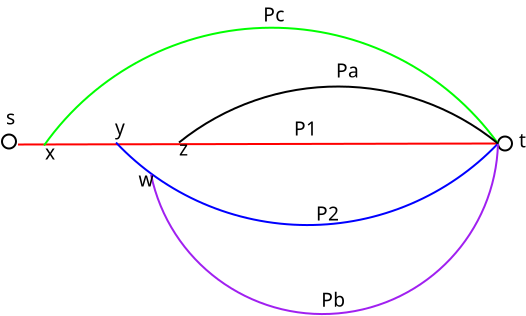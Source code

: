 <?xml version="1.0" encoding="UTF-8"?>
<dia:diagram xmlns:dia="http://www.lysator.liu.se/~alla/dia/">
  <dia:layer name="Background" visible="true">
    <dia:object type="Standard - Ellipse" version="0" id="O0">
      <dia:attribute name="obj_pos">
        <dia:point val="4.85,6.55"/>
      </dia:attribute>
      <dia:attribute name="obj_bb">
        <dia:rectangle val="4.8,6.5;5.6,7.3"/>
      </dia:attribute>
      <dia:attribute name="elem_corner">
        <dia:point val="4.85,6.55"/>
      </dia:attribute>
      <dia:attribute name="elem_width">
        <dia:real val="0.7"/>
      </dia:attribute>
      <dia:attribute name="elem_height">
        <dia:real val="0.7"/>
      </dia:attribute>
      <dia:attribute name="aspect">
        <dia:enum val="2"/>
      </dia:attribute>
    </dia:object>
    <dia:object type="Standard - Ellipse" version="0" id="O1">
      <dia:attribute name="obj_pos">
        <dia:point val="29.65,6.65"/>
      </dia:attribute>
      <dia:attribute name="obj_bb">
        <dia:rectangle val="29.6,6.6;30.4,7.4"/>
      </dia:attribute>
      <dia:attribute name="elem_corner">
        <dia:point val="29.65,6.65"/>
      </dia:attribute>
      <dia:attribute name="elem_width">
        <dia:real val="0.7"/>
      </dia:attribute>
      <dia:attribute name="elem_height">
        <dia:real val="0.7"/>
      </dia:attribute>
      <dia:attribute name="aspect">
        <dia:enum val="2"/>
      </dia:attribute>
    </dia:object>
    <dia:object type="Standard - Line" version="0" id="O2">
      <dia:attribute name="obj_pos">
        <dia:point val="5.65,7.05"/>
      </dia:attribute>
      <dia:attribute name="obj_bb">
        <dia:rectangle val="5.6,6.95;29.7,7.1"/>
      </dia:attribute>
      <dia:attribute name="conn_endpoints">
        <dia:point val="5.65,7.05"/>
        <dia:point val="29.65,7"/>
      </dia:attribute>
      <dia:attribute name="numcp">
        <dia:int val="1"/>
      </dia:attribute>
      <dia:attribute name="line_color">
        <dia:color val="#ff0000"/>
      </dia:attribute>
      <dia:connections>
        <dia:connection handle="1" to="O1" connection="3"/>
      </dia:connections>
    </dia:object>
    <dia:object type="Standard - Arc" version="0" id="O3">
      <dia:attribute name="obj_pos">
        <dia:point val="10.55,6.95"/>
      </dia:attribute>
      <dia:attribute name="obj_bb">
        <dia:rectangle val="10.5,6.9;29.7,11.127"/>
      </dia:attribute>
      <dia:attribute name="conn_endpoints">
        <dia:point val="10.55,6.95"/>
        <dia:point val="29.65,7"/>
      </dia:attribute>
      <dia:attribute name="arc_color">
        <dia:color val="#0000ff"/>
      </dia:attribute>
      <dia:attribute name="curve_distance">
        <dia:real val="4.102"/>
      </dia:attribute>
      <dia:connections>
        <dia:connection handle="1" to="O1" connection="3"/>
      </dia:connections>
    </dia:object>
    <dia:object type="Standard - Arc" version="0" id="O4">
      <dia:attribute name="obj_pos">
        <dia:point val="12.3,8.55"/>
      </dia:attribute>
      <dia:attribute name="obj_bb">
        <dia:rectangle val="12.246,6.946;29.704,15.577"/>
      </dia:attribute>
      <dia:attribute name="conn_endpoints">
        <dia:point val="12.3,8.55"/>
        <dia:point val="29.65,7"/>
      </dia:attribute>
      <dia:attribute name="arc_color">
        <dia:color val="#a020f0"/>
      </dia:attribute>
      <dia:attribute name="curve_distance">
        <dia:real val="7.748"/>
      </dia:attribute>
      <dia:connections>
        <dia:connection handle="1" to="O1" connection="3"/>
      </dia:connections>
    </dia:object>
    <dia:object type="Standard - Arc" version="0" id="O5">
      <dia:attribute name="obj_pos">
        <dia:point val="6.95,7.1"/>
      </dia:attribute>
      <dia:attribute name="obj_bb">
        <dia:rectangle val="6.9,1.161;29.7,7.15"/>
      </dia:attribute>
      <dia:attribute name="conn_endpoints">
        <dia:point val="6.95,7.1"/>
        <dia:point val="29.65,7"/>
      </dia:attribute>
      <dia:attribute name="arc_color">
        <dia:color val="#00ff00"/>
      </dia:attribute>
      <dia:attribute name="curve_distance">
        <dia:real val="-5.839"/>
      </dia:attribute>
      <dia:connections>
        <dia:connection handle="1" to="O1" connection="3"/>
      </dia:connections>
    </dia:object>
    <dia:object type="Standard - Arc" version="0" id="O6">
      <dia:attribute name="obj_pos">
        <dia:point val="13.7,6.95"/>
      </dia:attribute>
      <dia:attribute name="obj_bb">
        <dia:rectangle val="13.65,4.101;29.7,7.05"/>
      </dia:attribute>
      <dia:attribute name="conn_endpoints">
        <dia:point val="13.7,6.95"/>
        <dia:point val="29.65,7"/>
      </dia:attribute>
      <dia:attribute name="curve_distance">
        <dia:real val="-2.824"/>
      </dia:attribute>
      <dia:connections>
        <dia:connection handle="1" to="O1" connection="3"/>
      </dia:connections>
    </dia:object>
    <dia:group>
      <dia:object type="Standard - Text" version="1" id="O7">
        <dia:attribute name="obj_pos">
          <dia:point val="5.05,6.05"/>
        </dia:attribute>
        <dia:attribute name="obj_bb">
          <dia:rectangle val="5.05,5.237;5.505,6.645"/>
        </dia:attribute>
        <dia:attribute name="text">
          <dia:composite type="text">
            <dia:attribute name="string">
              <dia:string>#s#</dia:string>
            </dia:attribute>
            <dia:attribute name="font">
              <dia:font family="sans" style="0" name="Helvetica"/>
            </dia:attribute>
            <dia:attribute name="height">
              <dia:real val="1.2"/>
            </dia:attribute>
            <dia:attribute name="pos">
              <dia:point val="5.05,6.05"/>
            </dia:attribute>
            <dia:attribute name="color">
              <dia:color val="#000000"/>
            </dia:attribute>
            <dia:attribute name="alignment">
              <dia:enum val="0"/>
            </dia:attribute>
          </dia:composite>
        </dia:attribute>
        <dia:attribute name="valign">
          <dia:enum val="3"/>
        </dia:attribute>
      </dia:object>
      <dia:object type="Standard - Text" version="1" id="O8">
        <dia:attribute name="obj_pos">
          <dia:point val="30.7,7.2"/>
        </dia:attribute>
        <dia:attribute name="obj_bb">
          <dia:rectangle val="30.7,6.388;31.043,7.795"/>
        </dia:attribute>
        <dia:attribute name="text">
          <dia:composite type="text">
            <dia:attribute name="string">
              <dia:string>#t#</dia:string>
            </dia:attribute>
            <dia:attribute name="font">
              <dia:font family="sans" style="0" name="Helvetica"/>
            </dia:attribute>
            <dia:attribute name="height">
              <dia:real val="1.2"/>
            </dia:attribute>
            <dia:attribute name="pos">
              <dia:point val="30.7,7.2"/>
            </dia:attribute>
            <dia:attribute name="color">
              <dia:color val="#000000"/>
            </dia:attribute>
            <dia:attribute name="alignment">
              <dia:enum val="0"/>
            </dia:attribute>
          </dia:composite>
        </dia:attribute>
        <dia:attribute name="valign">
          <dia:enum val="3"/>
        </dia:attribute>
      </dia:object>
      <dia:object type="Standard - Text" version="1" id="O9">
        <dia:attribute name="obj_pos">
          <dia:point val="19.45,6.6"/>
        </dia:attribute>
        <dia:attribute name="obj_bb">
          <dia:rectangle val="19.45,5.787;20.535,7.195"/>
        </dia:attribute>
        <dia:attribute name="text">
          <dia:composite type="text">
            <dia:attribute name="string">
              <dia:string>#P1#</dia:string>
            </dia:attribute>
            <dia:attribute name="font">
              <dia:font family="sans" style="0" name="Helvetica"/>
            </dia:attribute>
            <dia:attribute name="height">
              <dia:real val="1.2"/>
            </dia:attribute>
            <dia:attribute name="pos">
              <dia:point val="19.45,6.6"/>
            </dia:attribute>
            <dia:attribute name="color">
              <dia:color val="#000000"/>
            </dia:attribute>
            <dia:attribute name="alignment">
              <dia:enum val="0"/>
            </dia:attribute>
          </dia:composite>
        </dia:attribute>
        <dia:attribute name="valign">
          <dia:enum val="3"/>
        </dia:attribute>
      </dia:object>
      <dia:object type="Standard - Text" version="1" id="O10">
        <dia:attribute name="obj_pos">
          <dia:point val="20.555,10.848"/>
        </dia:attribute>
        <dia:attribute name="obj_bb">
          <dia:rectangle val="20.555,10.035;21.64,11.443"/>
        </dia:attribute>
        <dia:attribute name="text">
          <dia:composite type="text">
            <dia:attribute name="string">
              <dia:string>#P2#</dia:string>
            </dia:attribute>
            <dia:attribute name="font">
              <dia:font family="sans" style="0" name="Helvetica"/>
            </dia:attribute>
            <dia:attribute name="height">
              <dia:real val="1.2"/>
            </dia:attribute>
            <dia:attribute name="pos">
              <dia:point val="20.555,10.848"/>
            </dia:attribute>
            <dia:attribute name="color">
              <dia:color val="#000000"/>
            </dia:attribute>
            <dia:attribute name="alignment">
              <dia:enum val="0"/>
            </dia:attribute>
          </dia:composite>
        </dia:attribute>
        <dia:attribute name="valign">
          <dia:enum val="3"/>
        </dia:attribute>
      </dia:object>
      <dia:object type="Standard - Text" version="1" id="O11">
        <dia:attribute name="obj_pos">
          <dia:point val="17.91,0.902"/>
        </dia:attribute>
        <dia:attribute name="obj_bb">
          <dia:rectangle val="17.91,0.09;18.918,1.498"/>
        </dia:attribute>
        <dia:attribute name="text">
          <dia:composite type="text">
            <dia:attribute name="string">
              <dia:string>#Pc#</dia:string>
            </dia:attribute>
            <dia:attribute name="font">
              <dia:font family="sans" style="0" name="Helvetica"/>
            </dia:attribute>
            <dia:attribute name="height">
              <dia:real val="1.2"/>
            </dia:attribute>
            <dia:attribute name="pos">
              <dia:point val="17.91,0.902"/>
            </dia:attribute>
            <dia:attribute name="color">
              <dia:color val="#000000"/>
            </dia:attribute>
            <dia:attribute name="alignment">
              <dia:enum val="0"/>
            </dia:attribute>
          </dia:composite>
        </dia:attribute>
        <dia:attribute name="valign">
          <dia:enum val="3"/>
        </dia:attribute>
      </dia:object>
      <dia:object type="Standard - Text" version="1" id="O12">
        <dia:attribute name="obj_pos">
          <dia:point val="20.815,15.158"/>
        </dia:attribute>
        <dia:attribute name="obj_bb">
          <dia:rectangle val="20.815,14.345;21.898,15.752"/>
        </dia:attribute>
        <dia:attribute name="text">
          <dia:composite type="text">
            <dia:attribute name="string">
              <dia:string>#Pb#</dia:string>
            </dia:attribute>
            <dia:attribute name="font">
              <dia:font family="sans" style="0" name="Helvetica"/>
            </dia:attribute>
            <dia:attribute name="height">
              <dia:real val="1.2"/>
            </dia:attribute>
            <dia:attribute name="pos">
              <dia:point val="20.815,15.158"/>
            </dia:attribute>
            <dia:attribute name="color">
              <dia:color val="#000000"/>
            </dia:attribute>
            <dia:attribute name="alignment">
              <dia:enum val="0"/>
            </dia:attribute>
          </dia:composite>
        </dia:attribute>
        <dia:attribute name="valign">
          <dia:enum val="3"/>
        </dia:attribute>
      </dia:object>
      <dia:object type="Standard - Text" version="1" id="O13">
        <dia:attribute name="obj_pos">
          <dia:point val="21.555,3.697"/>
        </dia:attribute>
        <dia:attribute name="obj_bb">
          <dia:rectangle val="21.555,2.885;22.578,4.293"/>
        </dia:attribute>
        <dia:attribute name="text">
          <dia:composite type="text">
            <dia:attribute name="string">
              <dia:string>#Pa#</dia:string>
            </dia:attribute>
            <dia:attribute name="font">
              <dia:font family="sans" style="0" name="Helvetica"/>
            </dia:attribute>
            <dia:attribute name="height">
              <dia:real val="1.2"/>
            </dia:attribute>
            <dia:attribute name="pos">
              <dia:point val="21.555,3.697"/>
            </dia:attribute>
            <dia:attribute name="color">
              <dia:color val="#000000"/>
            </dia:attribute>
            <dia:attribute name="alignment">
              <dia:enum val="0"/>
            </dia:attribute>
          </dia:composite>
        </dia:attribute>
        <dia:attribute name="valign">
          <dia:enum val="3"/>
        </dia:attribute>
      </dia:object>
      <dia:object type="Standard - Text" version="1" id="O14">
        <dia:attribute name="obj_pos">
          <dia:point val="7,7.8"/>
        </dia:attribute>
        <dia:attribute name="obj_bb">
          <dia:rectangle val="7,6.987;7.518,8.395"/>
        </dia:attribute>
        <dia:attribute name="text">
          <dia:composite type="text">
            <dia:attribute name="string">
              <dia:string>#x#</dia:string>
            </dia:attribute>
            <dia:attribute name="font">
              <dia:font family="sans" style="0" name="Helvetica"/>
            </dia:attribute>
            <dia:attribute name="height">
              <dia:real val="1.2"/>
            </dia:attribute>
            <dia:attribute name="pos">
              <dia:point val="7,7.8"/>
            </dia:attribute>
            <dia:attribute name="color">
              <dia:color val="#000000"/>
            </dia:attribute>
            <dia:attribute name="alignment">
              <dia:enum val="0"/>
            </dia:attribute>
          </dia:composite>
        </dia:attribute>
        <dia:attribute name="valign">
          <dia:enum val="3"/>
        </dia:attribute>
      </dia:object>
      <dia:object type="Standard - Text" version="1" id="O15">
        <dia:attribute name="obj_pos">
          <dia:point val="10.5,6.55"/>
        </dia:attribute>
        <dia:attribute name="obj_bb">
          <dia:rectangle val="10.5,5.737;11.018,7.145"/>
        </dia:attribute>
        <dia:attribute name="text">
          <dia:composite type="text">
            <dia:attribute name="string">
              <dia:string>#y#</dia:string>
            </dia:attribute>
            <dia:attribute name="font">
              <dia:font family="sans" style="0" name="Helvetica"/>
            </dia:attribute>
            <dia:attribute name="height">
              <dia:real val="1.2"/>
            </dia:attribute>
            <dia:attribute name="pos">
              <dia:point val="10.5,6.55"/>
            </dia:attribute>
            <dia:attribute name="color">
              <dia:color val="#000000"/>
            </dia:attribute>
            <dia:attribute name="alignment">
              <dia:enum val="0"/>
            </dia:attribute>
          </dia:composite>
        </dia:attribute>
        <dia:attribute name="valign">
          <dia:enum val="3"/>
        </dia:attribute>
      </dia:object>
      <dia:object type="Standard - Text" version="1" id="O16">
        <dia:attribute name="obj_pos">
          <dia:point val="13.7,7.6"/>
        </dia:attribute>
        <dia:attribute name="obj_bb">
          <dia:rectangle val="13.7,6.787;14.16,8.195"/>
        </dia:attribute>
        <dia:attribute name="text">
          <dia:composite type="text">
            <dia:attribute name="string">
              <dia:string>#z#</dia:string>
            </dia:attribute>
            <dia:attribute name="font">
              <dia:font family="sans" style="0" name="Helvetica"/>
            </dia:attribute>
            <dia:attribute name="height">
              <dia:real val="1.2"/>
            </dia:attribute>
            <dia:attribute name="pos">
              <dia:point val="13.7,7.6"/>
            </dia:attribute>
            <dia:attribute name="color">
              <dia:color val="#000000"/>
            </dia:attribute>
            <dia:attribute name="alignment">
              <dia:enum val="0"/>
            </dia:attribute>
          </dia:composite>
        </dia:attribute>
        <dia:attribute name="valign">
          <dia:enum val="3"/>
        </dia:attribute>
      </dia:object>
      <dia:object type="Standard - Text" version="1" id="O17">
        <dia:attribute name="obj_pos">
          <dia:point val="11.68,9.152"/>
        </dia:attribute>
        <dia:attribute name="obj_bb">
          <dia:rectangle val="11.68,8.34;12.395,9.748"/>
        </dia:attribute>
        <dia:attribute name="text">
          <dia:composite type="text">
            <dia:attribute name="string">
              <dia:string>#w#</dia:string>
            </dia:attribute>
            <dia:attribute name="font">
              <dia:font family="sans" style="0" name="Helvetica"/>
            </dia:attribute>
            <dia:attribute name="height">
              <dia:real val="1.2"/>
            </dia:attribute>
            <dia:attribute name="pos">
              <dia:point val="11.68,9.152"/>
            </dia:attribute>
            <dia:attribute name="color">
              <dia:color val="#000000"/>
            </dia:attribute>
            <dia:attribute name="alignment">
              <dia:enum val="0"/>
            </dia:attribute>
          </dia:composite>
        </dia:attribute>
        <dia:attribute name="valign">
          <dia:enum val="3"/>
        </dia:attribute>
      </dia:object>
    </dia:group>
  </dia:layer>
</dia:diagram>
